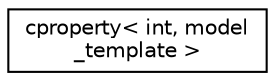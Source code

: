 digraph "Graphical Class Hierarchy"
{
 // INTERACTIVE_SVG=YES
 // LATEX_PDF_SIZE
  edge [fontname="Helvetica",fontsize="10",labelfontname="Helvetica",labelfontsize="10"];
  node [fontname="Helvetica",fontsize="10",shape=record];
  rankdir="LR";
  Node0 [label="cproperty\< int, model\l_template \>",height=0.2,width=0.4,color="black", fillcolor="white", style="filled",URL="$classcproperty.html",tooltip=" "];
}
